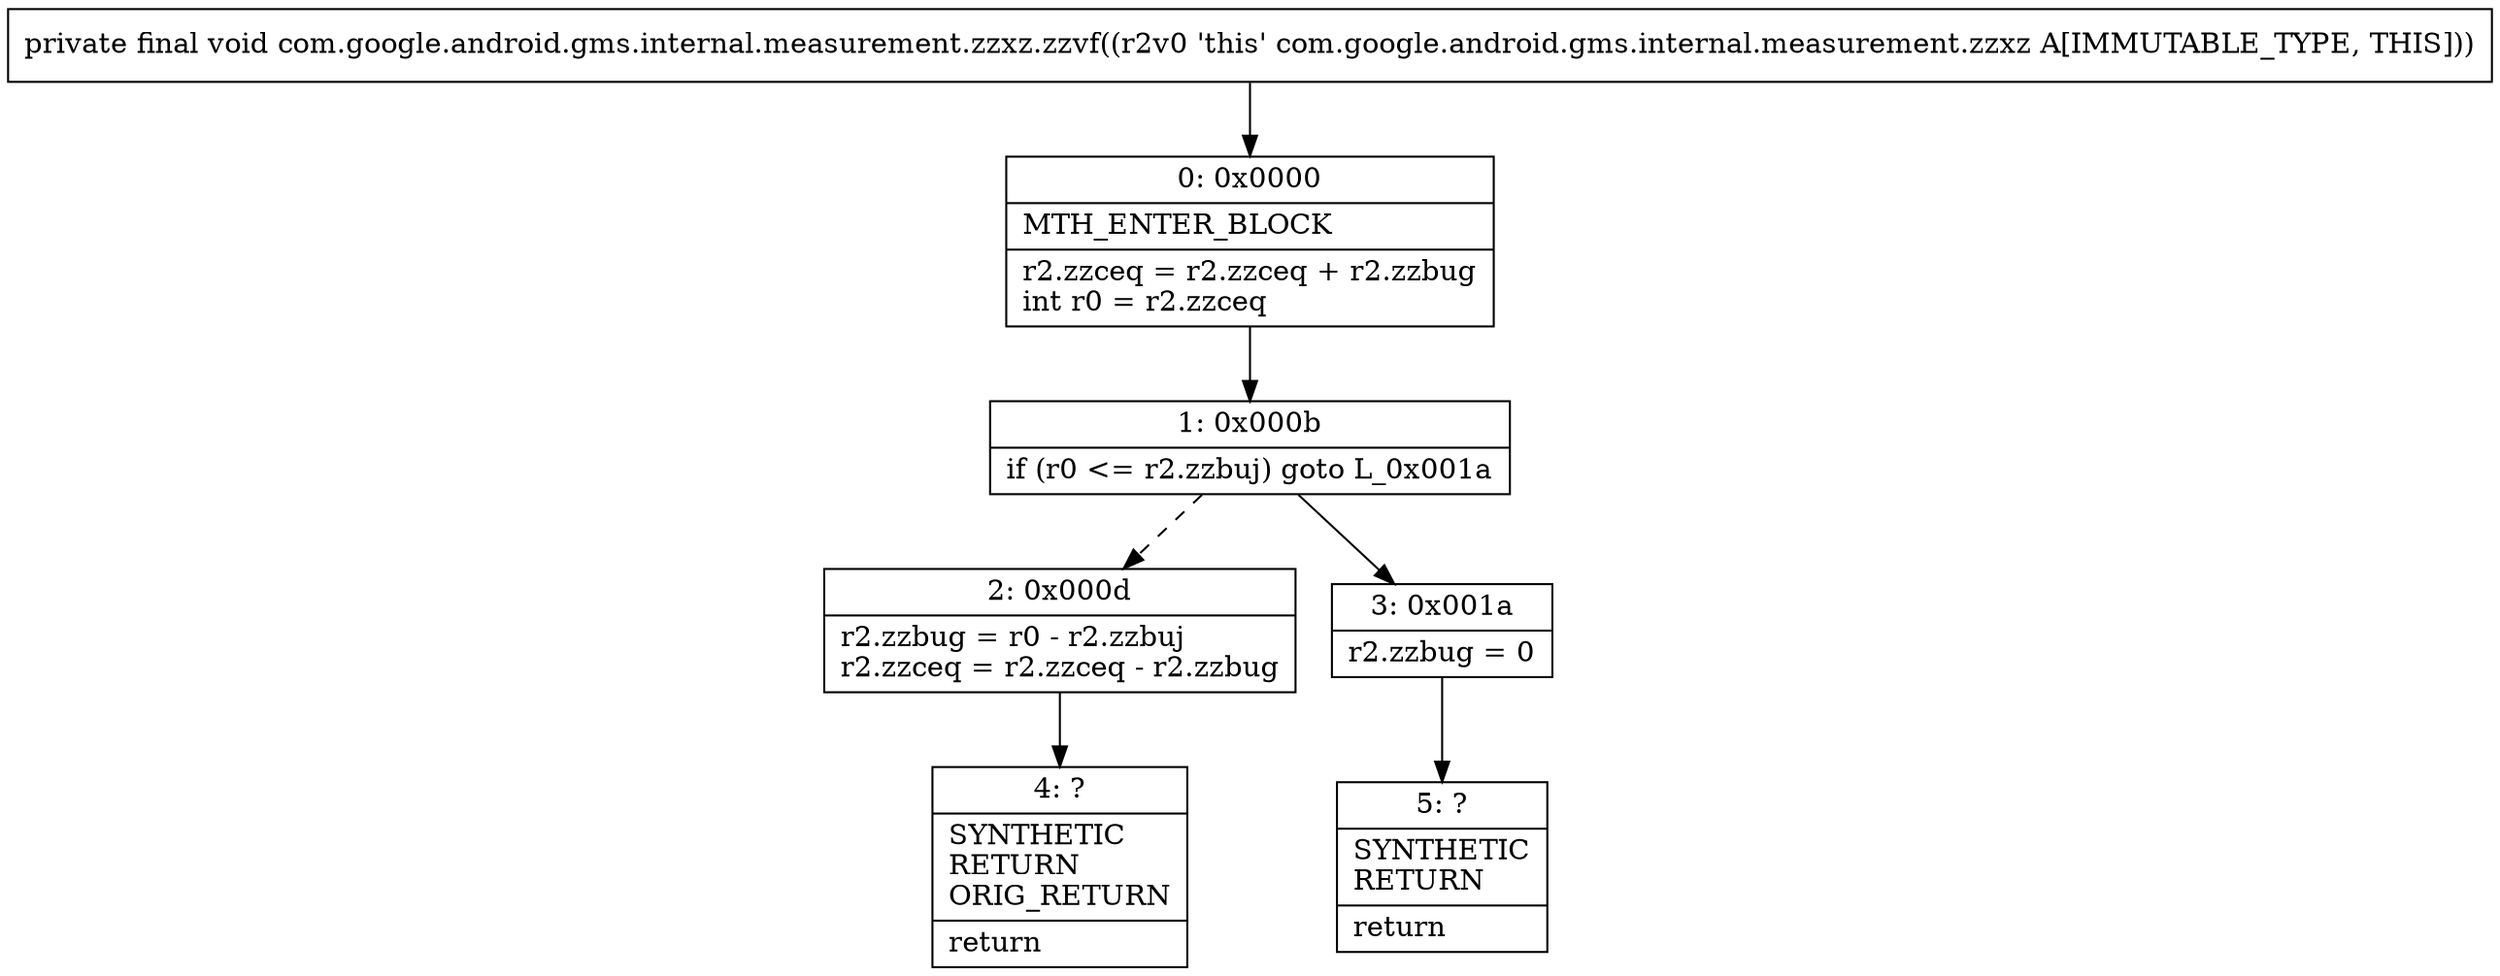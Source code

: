 digraph "CFG forcom.google.android.gms.internal.measurement.zzxz.zzvf()V" {
Node_0 [shape=record,label="{0\:\ 0x0000|MTH_ENTER_BLOCK\l|r2.zzceq = r2.zzceq + r2.zzbug\lint r0 = r2.zzceq\l}"];
Node_1 [shape=record,label="{1\:\ 0x000b|if (r0 \<= r2.zzbuj) goto L_0x001a\l}"];
Node_2 [shape=record,label="{2\:\ 0x000d|r2.zzbug = r0 \- r2.zzbuj\lr2.zzceq = r2.zzceq \- r2.zzbug\l}"];
Node_3 [shape=record,label="{3\:\ 0x001a|r2.zzbug = 0\l}"];
Node_4 [shape=record,label="{4\:\ ?|SYNTHETIC\lRETURN\lORIG_RETURN\l|return\l}"];
Node_5 [shape=record,label="{5\:\ ?|SYNTHETIC\lRETURN\l|return\l}"];
MethodNode[shape=record,label="{private final void com.google.android.gms.internal.measurement.zzxz.zzvf((r2v0 'this' com.google.android.gms.internal.measurement.zzxz A[IMMUTABLE_TYPE, THIS])) }"];
MethodNode -> Node_0;
Node_0 -> Node_1;
Node_1 -> Node_2[style=dashed];
Node_1 -> Node_3;
Node_2 -> Node_4;
Node_3 -> Node_5;
}

